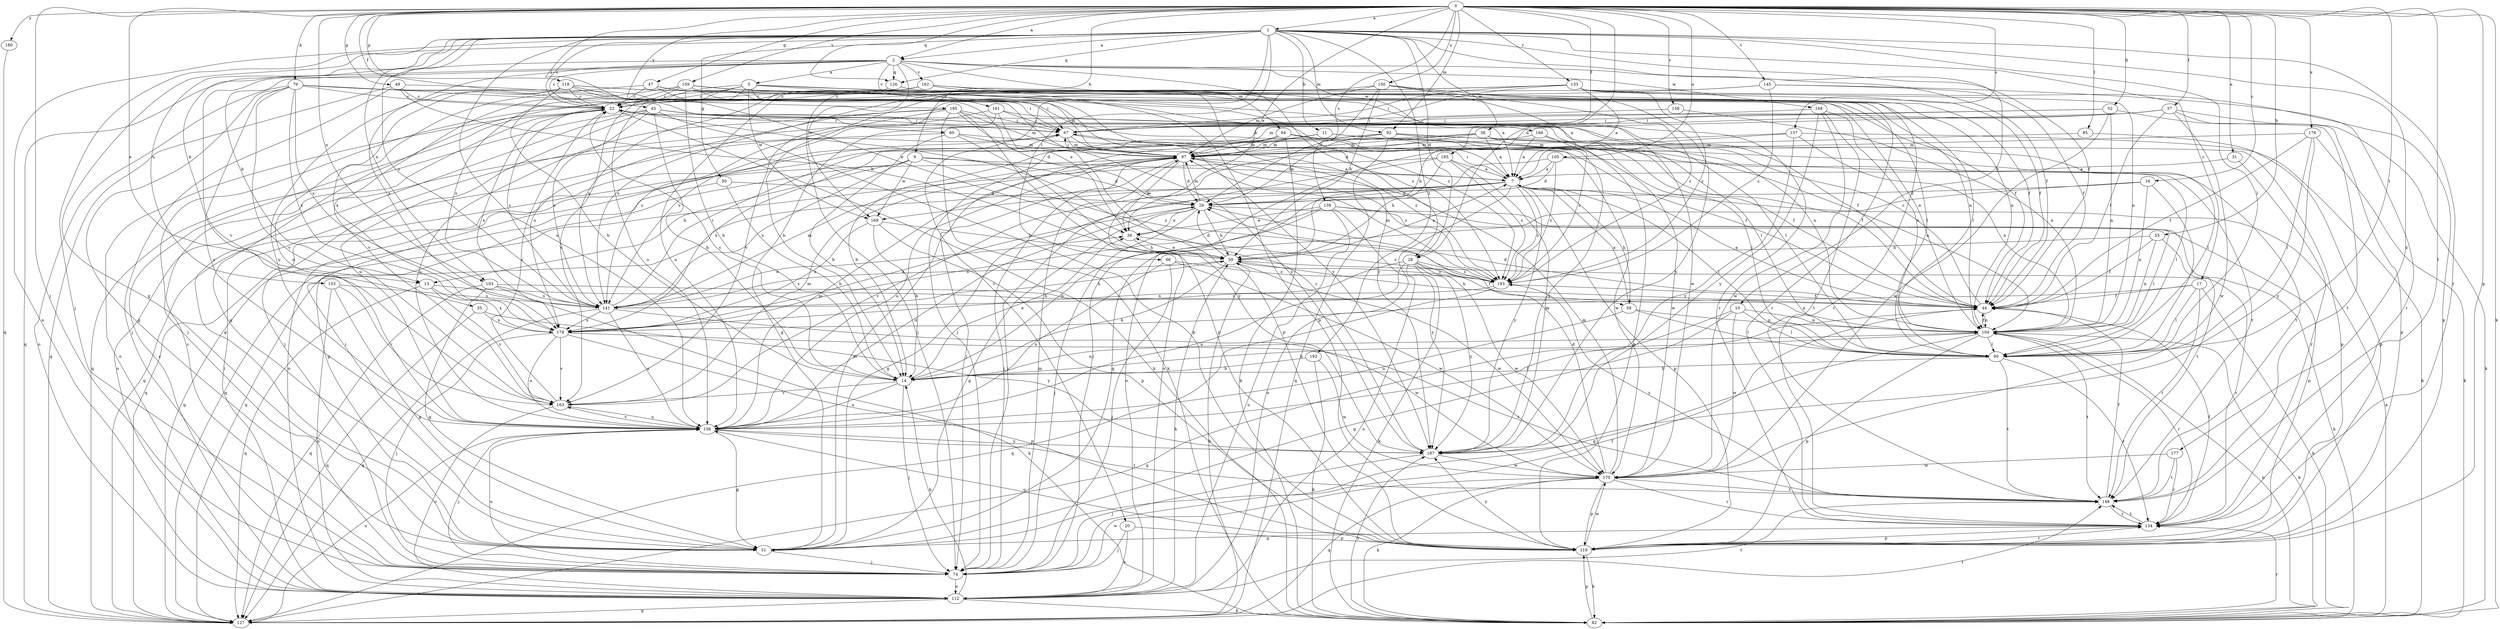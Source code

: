 strict digraph  {
0;
1;
2;
5;
7;
9;
10;
11;
13;
14;
16;
17;
20;
22;
28;
29;
31;
35;
36;
37;
38;
43;
44;
47;
49;
50;
51;
52;
55;
58;
59;
60;
66;
67;
74;
79;
82;
85;
90;
92;
94;
97;
103;
104;
105;
112;
118;
119;
126;
127;
133;
134;
137;
139;
141;
145;
148;
150;
153;
156;
158;
159;
161;
162;
163;
165;
166;
168;
169;
170;
176;
177;
178;
180;
185;
187;
192;
193;
0 -> 1  [label=a];
0 -> 2  [label=a];
0 -> 9  [label=b];
0 -> 16  [label=c];
0 -> 28  [label=d];
0 -> 31  [label=e];
0 -> 35  [label=e];
0 -> 36  [label=e];
0 -> 37  [label=f];
0 -> 38  [label=f];
0 -> 43  [label=f];
0 -> 47  [label=g];
0 -> 49  [label=g];
0 -> 52  [label=h];
0 -> 55  [label=h];
0 -> 60  [label=i];
0 -> 74  [label=j];
0 -> 79  [label=k];
0 -> 82  [label=k];
0 -> 85  [label=l];
0 -> 90  [label=l];
0 -> 92  [label=m];
0 -> 103  [label=n];
0 -> 105  [label=o];
0 -> 118  [label=p];
0 -> 119  [label=p];
0 -> 126  [label=q];
0 -> 133  [label=r];
0 -> 137  [label=s];
0 -> 139  [label=s];
0 -> 145  [label=t];
0 -> 148  [label=t];
0 -> 150  [label=u];
0 -> 158  [label=v];
0 -> 159  [label=v];
0 -> 176  [label=x];
0 -> 180  [label=y];
0 -> 185  [label=y];
1 -> 2  [label=a];
1 -> 10  [label=b];
1 -> 11  [label=b];
1 -> 13  [label=b];
1 -> 17  [label=c];
1 -> 20  [label=c];
1 -> 22  [label=c];
1 -> 28  [label=d];
1 -> 44  [label=f];
1 -> 50  [label=g];
1 -> 51  [label=g];
1 -> 66  [label=i];
1 -> 74  [label=j];
1 -> 90  [label=l];
1 -> 92  [label=m];
1 -> 103  [label=n];
1 -> 112  [label=o];
1 -> 126  [label=q];
1 -> 134  [label=r];
1 -> 141  [label=s];
1 -> 153  [label=u];
1 -> 156  [label=u];
1 -> 165  [label=w];
1 -> 177  [label=x];
1 -> 192  [label=z];
2 -> 5  [label=a];
2 -> 13  [label=b];
2 -> 22  [label=c];
2 -> 28  [label=d];
2 -> 44  [label=f];
2 -> 94  [label=m];
2 -> 126  [label=q];
2 -> 127  [label=q];
2 -> 161  [label=v];
2 -> 162  [label=v];
2 -> 163  [label=v];
2 -> 166  [label=w];
2 -> 168  [label=w];
2 -> 169  [label=w];
2 -> 178  [label=x];
5 -> 22  [label=c];
5 -> 51  [label=g];
5 -> 90  [label=l];
5 -> 97  [label=m];
5 -> 156  [label=u];
5 -> 163  [label=v];
5 -> 169  [label=w];
5 -> 187  [label=y];
5 -> 193  [label=z];
7 -> 29  [label=d];
7 -> 51  [label=g];
7 -> 58  [label=h];
7 -> 67  [label=i];
7 -> 90  [label=l];
7 -> 112  [label=o];
7 -> 119  [label=p];
7 -> 127  [label=q];
7 -> 163  [label=v];
7 -> 169  [label=w];
7 -> 187  [label=y];
7 -> 193  [label=z];
9 -> 7  [label=a];
9 -> 13  [label=b];
9 -> 29  [label=d];
9 -> 51  [label=g];
9 -> 141  [label=s];
9 -> 169  [label=w];
9 -> 193  [label=z];
10 -> 51  [label=g];
10 -> 90  [label=l];
10 -> 104  [label=n];
10 -> 127  [label=q];
10 -> 170  [label=w];
11 -> 44  [label=f];
11 -> 74  [label=j];
11 -> 97  [label=m];
11 -> 148  [label=t];
13 -> 58  [label=h];
13 -> 127  [label=q];
13 -> 163  [label=v];
13 -> 178  [label=x];
14 -> 22  [label=c];
14 -> 36  [label=e];
14 -> 74  [label=j];
14 -> 104  [label=n];
14 -> 156  [label=u];
14 -> 163  [label=v];
16 -> 29  [label=d];
16 -> 51  [label=g];
16 -> 90  [label=l];
16 -> 104  [label=n];
17 -> 44  [label=f];
17 -> 82  [label=k];
17 -> 90  [label=l];
17 -> 148  [label=t];
17 -> 178  [label=x];
20 -> 74  [label=j];
20 -> 112  [label=o];
20 -> 119  [label=p];
22 -> 67  [label=i];
22 -> 82  [label=k];
22 -> 90  [label=l];
22 -> 112  [label=o];
22 -> 141  [label=s];
22 -> 178  [label=x];
28 -> 44  [label=f];
28 -> 82  [label=k];
28 -> 112  [label=o];
28 -> 156  [label=u];
28 -> 170  [label=w];
28 -> 178  [label=x];
28 -> 187  [label=y];
28 -> 193  [label=z];
29 -> 36  [label=e];
29 -> 51  [label=g];
29 -> 59  [label=h];
29 -> 74  [label=j];
29 -> 97  [label=m];
29 -> 119  [label=p];
29 -> 178  [label=x];
31 -> 7  [label=a];
31 -> 134  [label=r];
35 -> 127  [label=q];
35 -> 178  [label=x];
35 -> 187  [label=y];
36 -> 59  [label=h];
36 -> 193  [label=z];
37 -> 44  [label=f];
37 -> 59  [label=h];
37 -> 67  [label=i];
37 -> 82  [label=k];
37 -> 97  [label=m];
37 -> 119  [label=p];
37 -> 170  [label=w];
38 -> 7  [label=a];
38 -> 90  [label=l];
38 -> 97  [label=m];
38 -> 104  [label=n];
38 -> 112  [label=o];
38 -> 178  [label=x];
43 -> 14  [label=b];
43 -> 44  [label=f];
43 -> 51  [label=g];
43 -> 67  [label=i];
43 -> 104  [label=n];
43 -> 119  [label=p];
43 -> 127  [label=q];
43 -> 141  [label=s];
43 -> 156  [label=u];
44 -> 7  [label=a];
44 -> 22  [label=c];
44 -> 29  [label=d];
44 -> 59  [label=h];
44 -> 104  [label=n];
47 -> 22  [label=c];
47 -> 36  [label=e];
47 -> 67  [label=i];
47 -> 134  [label=r];
47 -> 156  [label=u];
49 -> 22  [label=c];
49 -> 59  [label=h];
49 -> 74  [label=j];
49 -> 104  [label=n];
49 -> 127  [label=q];
50 -> 14  [label=b];
50 -> 29  [label=d];
50 -> 127  [label=q];
51 -> 67  [label=i];
51 -> 74  [label=j];
51 -> 97  [label=m];
52 -> 51  [label=g];
52 -> 67  [label=i];
52 -> 104  [label=n];
52 -> 148  [label=t];
52 -> 170  [label=w];
55 -> 44  [label=f];
55 -> 59  [label=h];
55 -> 82  [label=k];
55 -> 104  [label=n];
58 -> 7  [label=a];
58 -> 90  [label=l];
58 -> 104  [label=n];
58 -> 156  [label=u];
59 -> 7  [label=a];
59 -> 14  [label=b];
59 -> 29  [label=d];
59 -> 36  [label=e];
59 -> 134  [label=r];
59 -> 141  [label=s];
59 -> 170  [label=w];
59 -> 193  [label=z];
60 -> 14  [label=b];
60 -> 44  [label=f];
60 -> 97  [label=m];
60 -> 112  [label=o];
60 -> 187  [label=y];
66 -> 74  [label=j];
66 -> 156  [label=u];
66 -> 170  [label=w];
66 -> 193  [label=z];
67 -> 97  [label=m];
67 -> 170  [label=w];
67 -> 193  [label=z];
74 -> 22  [label=c];
74 -> 44  [label=f];
74 -> 97  [label=m];
74 -> 112  [label=o];
74 -> 156  [label=u];
74 -> 170  [label=w];
79 -> 7  [label=a];
79 -> 22  [label=c];
79 -> 44  [label=f];
79 -> 51  [label=g];
79 -> 112  [label=o];
79 -> 141  [label=s];
79 -> 156  [label=u];
79 -> 163  [label=v];
79 -> 178  [label=x];
79 -> 187  [label=y];
82 -> 7  [label=a];
82 -> 104  [label=n];
82 -> 119  [label=p];
82 -> 134  [label=r];
82 -> 187  [label=y];
85 -> 97  [label=m];
85 -> 119  [label=p];
90 -> 14  [label=b];
90 -> 134  [label=r];
90 -> 148  [label=t];
92 -> 14  [label=b];
92 -> 29  [label=d];
92 -> 44  [label=f];
92 -> 97  [label=m];
92 -> 119  [label=p];
92 -> 127  [label=q];
92 -> 148  [label=t];
94 -> 82  [label=k];
94 -> 90  [label=l];
94 -> 97  [label=m];
94 -> 112  [label=o];
94 -> 119  [label=p];
94 -> 127  [label=q];
94 -> 187  [label=y];
97 -> 7  [label=a];
97 -> 29  [label=d];
97 -> 36  [label=e];
97 -> 67  [label=i];
97 -> 74  [label=j];
97 -> 127  [label=q];
97 -> 156  [label=u];
97 -> 193  [label=z];
103 -> 51  [label=g];
103 -> 82  [label=k];
103 -> 104  [label=n];
103 -> 127  [label=q];
103 -> 141  [label=s];
104 -> 14  [label=b];
104 -> 44  [label=f];
104 -> 51  [label=g];
104 -> 82  [label=k];
104 -> 90  [label=l];
104 -> 119  [label=p];
104 -> 134  [label=r];
104 -> 148  [label=t];
105 -> 7  [label=a];
105 -> 29  [label=d];
105 -> 90  [label=l];
105 -> 112  [label=o];
105 -> 193  [label=z];
112 -> 14  [label=b];
112 -> 22  [label=c];
112 -> 59  [label=h];
112 -> 67  [label=i];
112 -> 82  [label=k];
112 -> 127  [label=q];
112 -> 148  [label=t];
118 -> 14  [label=b];
118 -> 22  [label=c];
118 -> 67  [label=i];
118 -> 90  [label=l];
118 -> 104  [label=n];
118 -> 156  [label=u];
118 -> 178  [label=x];
118 -> 193  [label=z];
119 -> 82  [label=k];
119 -> 134  [label=r];
119 -> 156  [label=u];
119 -> 170  [label=w];
119 -> 187  [label=y];
126 -> 74  [label=j];
126 -> 104  [label=n];
127 -> 59  [label=h];
127 -> 148  [label=t];
127 -> 156  [label=u];
133 -> 7  [label=a];
133 -> 14  [label=b];
133 -> 22  [label=c];
133 -> 44  [label=f];
133 -> 67  [label=i];
133 -> 74  [label=j];
133 -> 104  [label=n];
133 -> 119  [label=p];
133 -> 141  [label=s];
133 -> 193  [label=z];
134 -> 44  [label=f];
134 -> 51  [label=g];
134 -> 119  [label=p];
134 -> 148  [label=t];
137 -> 74  [label=j];
137 -> 82  [label=k];
137 -> 97  [label=m];
137 -> 104  [label=n];
137 -> 187  [label=y];
139 -> 14  [label=b];
139 -> 36  [label=e];
139 -> 90  [label=l];
139 -> 112  [label=o];
139 -> 148  [label=t];
139 -> 178  [label=x];
139 -> 187  [label=y];
141 -> 36  [label=e];
141 -> 59  [label=h];
141 -> 67  [label=i];
141 -> 97  [label=m];
141 -> 127  [label=q];
141 -> 156  [label=u];
141 -> 170  [label=w];
141 -> 178  [label=x];
145 -> 22  [label=c];
145 -> 44  [label=f];
145 -> 134  [label=r];
145 -> 163  [label=v];
145 -> 193  [label=z];
148 -> 44  [label=f];
148 -> 134  [label=r];
148 -> 193  [label=z];
150 -> 7  [label=a];
150 -> 22  [label=c];
150 -> 29  [label=d];
150 -> 59  [label=h];
150 -> 97  [label=m];
150 -> 187  [label=y];
150 -> 193  [label=z];
153 -> 51  [label=g];
153 -> 112  [label=o];
153 -> 141  [label=s];
153 -> 163  [label=v];
156 -> 29  [label=d];
156 -> 44  [label=f];
156 -> 51  [label=g];
156 -> 74  [label=j];
156 -> 97  [label=m];
156 -> 148  [label=t];
156 -> 163  [label=v];
156 -> 187  [label=y];
158 -> 67  [label=i];
158 -> 104  [label=n];
159 -> 7  [label=a];
159 -> 14  [label=b];
159 -> 22  [label=c];
159 -> 36  [label=e];
159 -> 134  [label=r];
159 -> 141  [label=s];
159 -> 163  [label=v];
159 -> 170  [label=w];
161 -> 67  [label=i];
161 -> 74  [label=j];
161 -> 90  [label=l];
161 -> 119  [label=p];
161 -> 141  [label=s];
162 -> 22  [label=c];
162 -> 44  [label=f];
162 -> 74  [label=j];
162 -> 119  [label=p];
162 -> 134  [label=r];
162 -> 141  [label=s];
162 -> 156  [label=u];
162 -> 187  [label=y];
163 -> 22  [label=c];
163 -> 97  [label=m];
163 -> 112  [label=o];
163 -> 156  [label=u];
165 -> 7  [label=a];
165 -> 59  [label=h];
165 -> 74  [label=j];
165 -> 127  [label=q];
165 -> 187  [label=y];
165 -> 193  [label=z];
166 -> 7  [label=a];
166 -> 97  [label=m];
166 -> 170  [label=w];
166 -> 193  [label=z];
168 -> 67  [label=i];
168 -> 104  [label=n];
168 -> 148  [label=t];
168 -> 170  [label=w];
168 -> 187  [label=y];
169 -> 14  [label=b];
169 -> 59  [label=h];
169 -> 119  [label=p];
169 -> 178  [label=x];
170 -> 29  [label=d];
170 -> 82  [label=k];
170 -> 97  [label=m];
170 -> 119  [label=p];
170 -> 127  [label=q];
170 -> 134  [label=r];
170 -> 148  [label=t];
176 -> 44  [label=f];
176 -> 82  [label=k];
176 -> 90  [label=l];
176 -> 97  [label=m];
176 -> 187  [label=y];
177 -> 134  [label=r];
177 -> 148  [label=t];
177 -> 170  [label=w];
178 -> 74  [label=j];
178 -> 119  [label=p];
178 -> 148  [label=t];
178 -> 156  [label=u];
178 -> 163  [label=v];
180 -> 127  [label=q];
185 -> 29  [label=d];
185 -> 67  [label=i];
185 -> 82  [label=k];
185 -> 97  [label=m];
185 -> 119  [label=p];
185 -> 141  [label=s];
185 -> 156  [label=u];
185 -> 178  [label=x];
187 -> 22  [label=c];
187 -> 74  [label=j];
187 -> 170  [label=w];
192 -> 14  [label=b];
192 -> 82  [label=k];
192 -> 170  [label=w];
193 -> 44  [label=f];
193 -> 97  [label=m];
193 -> 127  [label=q];
193 -> 141  [label=s];
}
